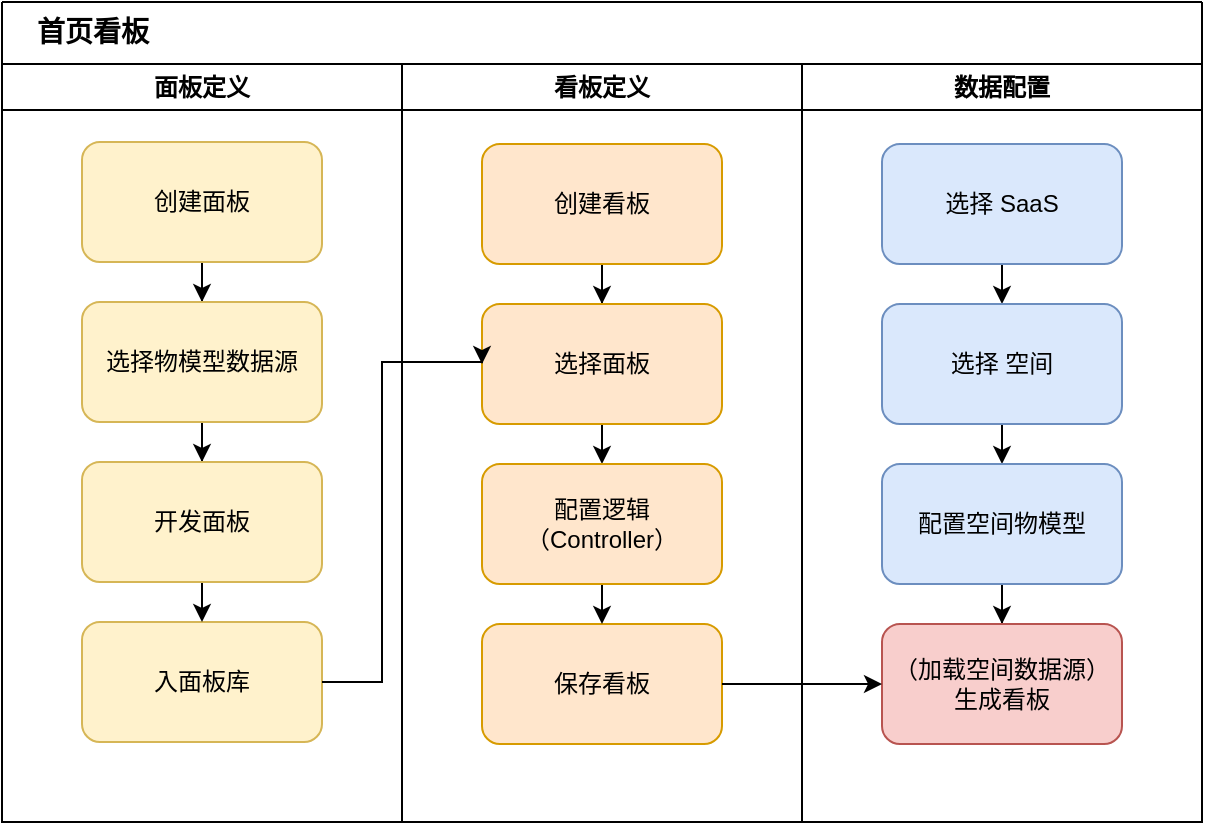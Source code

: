 <mxfile version="24.8.4">
  <diagram name="第 1 页" id="TvVp-uYA8dFQylWaAkoy">
    <mxGraphModel dx="1021" dy="591" grid="1" gridSize="10" guides="1" tooltips="1" connect="1" arrows="1" fold="1" page="1" pageScale="1" pageWidth="827" pageHeight="1169" math="0" shadow="0">
      <root>
        <mxCell id="0" />
        <mxCell id="1" parent="0" />
        <mxCell id="nkj0s5-rF8sheBsWoZKw-13" value="" style="swimlane;startSize=0;" vertex="1" parent="1">
          <mxGeometry x="80" y="50" width="600" height="410" as="geometry" />
        </mxCell>
        <mxCell id="nkj0s5-rF8sheBsWoZKw-14" value="看板定义" style="swimlane;whiteSpace=wrap;html=1;" vertex="1" parent="nkj0s5-rF8sheBsWoZKw-13">
          <mxGeometry x="200" y="31" width="200" height="379" as="geometry" />
        </mxCell>
        <mxCell id="nkj0s5-rF8sheBsWoZKw-30" value="" style="edgeStyle=orthogonalEdgeStyle;rounded=0;orthogonalLoop=1;jettySize=auto;html=1;" edge="1" parent="nkj0s5-rF8sheBsWoZKw-14" source="nkj0s5-rF8sheBsWoZKw-23" target="nkj0s5-rF8sheBsWoZKw-29">
          <mxGeometry relative="1" as="geometry" />
        </mxCell>
        <mxCell id="nkj0s5-rF8sheBsWoZKw-23" value="创建看板" style="rounded=1;whiteSpace=wrap;html=1;fillColor=#ffe6cc;strokeColor=#d79b00;" vertex="1" parent="nkj0s5-rF8sheBsWoZKw-14">
          <mxGeometry x="40" y="40" width="120" height="60" as="geometry" />
        </mxCell>
        <mxCell id="nkj0s5-rF8sheBsWoZKw-24" value="保存看板" style="rounded=1;whiteSpace=wrap;html=1;fillColor=#ffe6cc;strokeColor=#d79b00;" vertex="1" parent="nkj0s5-rF8sheBsWoZKw-14">
          <mxGeometry x="40" y="280" width="120" height="60" as="geometry" />
        </mxCell>
        <mxCell id="nkj0s5-rF8sheBsWoZKw-33" style="edgeStyle=orthogonalEdgeStyle;rounded=0;orthogonalLoop=1;jettySize=auto;html=1;exitX=0.5;exitY=1;exitDx=0;exitDy=0;entryX=0.5;entryY=0;entryDx=0;entryDy=0;" edge="1" parent="nkj0s5-rF8sheBsWoZKw-14" source="nkj0s5-rF8sheBsWoZKw-29" target="nkj0s5-rF8sheBsWoZKw-32">
          <mxGeometry relative="1" as="geometry" />
        </mxCell>
        <mxCell id="nkj0s5-rF8sheBsWoZKw-29" value="选择面板" style="rounded=1;whiteSpace=wrap;html=1;fillColor=#ffe6cc;strokeColor=#d79b00;" vertex="1" parent="nkj0s5-rF8sheBsWoZKw-14">
          <mxGeometry x="40" y="120" width="120" height="60" as="geometry" />
        </mxCell>
        <mxCell id="nkj0s5-rF8sheBsWoZKw-34" style="edgeStyle=orthogonalEdgeStyle;rounded=0;orthogonalLoop=1;jettySize=auto;html=1;exitX=0.5;exitY=1;exitDx=0;exitDy=0;entryX=0.5;entryY=0;entryDx=0;entryDy=0;" edge="1" parent="nkj0s5-rF8sheBsWoZKw-14" source="nkj0s5-rF8sheBsWoZKw-32" target="nkj0s5-rF8sheBsWoZKw-24">
          <mxGeometry relative="1" as="geometry" />
        </mxCell>
        <mxCell id="nkj0s5-rF8sheBsWoZKw-32" value="配置逻辑（Controller）" style="rounded=1;whiteSpace=wrap;html=1;fillColor=#ffe6cc;strokeColor=#d79b00;" vertex="1" parent="nkj0s5-rF8sheBsWoZKw-14">
          <mxGeometry x="40" y="200" width="120" height="60" as="geometry" />
        </mxCell>
        <mxCell id="nkj0s5-rF8sheBsWoZKw-15" value="数据配置" style="swimlane;whiteSpace=wrap;html=1;" vertex="1" parent="nkj0s5-rF8sheBsWoZKw-13">
          <mxGeometry x="400" y="31" width="200" height="379" as="geometry" />
        </mxCell>
        <mxCell id="nkj0s5-rF8sheBsWoZKw-8" style="edgeStyle=orthogonalEdgeStyle;rounded=0;orthogonalLoop=1;jettySize=auto;html=1;exitX=0.5;exitY=1;exitDx=0;exitDy=0;entryX=0.5;entryY=0;entryDx=0;entryDy=0;" edge="1" parent="nkj0s5-rF8sheBsWoZKw-15" source="nkj0s5-rF8sheBsWoZKw-1" target="nkj0s5-rF8sheBsWoZKw-2">
          <mxGeometry relative="1" as="geometry" />
        </mxCell>
        <mxCell id="nkj0s5-rF8sheBsWoZKw-1" value="选择 SaaS" style="rounded=1;whiteSpace=wrap;html=1;fillColor=#dae8fc;strokeColor=#6c8ebf;" vertex="1" parent="nkj0s5-rF8sheBsWoZKw-15">
          <mxGeometry x="40" y="40" width="120" height="60" as="geometry" />
        </mxCell>
        <mxCell id="nkj0s5-rF8sheBsWoZKw-9" style="edgeStyle=orthogonalEdgeStyle;rounded=0;orthogonalLoop=1;jettySize=auto;html=1;exitX=0.5;exitY=1;exitDx=0;exitDy=0;entryX=0.5;entryY=0;entryDx=0;entryDy=0;" edge="1" parent="nkj0s5-rF8sheBsWoZKw-15" source="nkj0s5-rF8sheBsWoZKw-2">
          <mxGeometry relative="1" as="geometry">
            <mxPoint x="100" y="200" as="targetPoint" />
          </mxGeometry>
        </mxCell>
        <mxCell id="nkj0s5-rF8sheBsWoZKw-2" value="选择 空间" style="rounded=1;whiteSpace=wrap;html=1;fillColor=#dae8fc;strokeColor=#6c8ebf;" vertex="1" parent="nkj0s5-rF8sheBsWoZKw-15">
          <mxGeometry x="40" y="120" width="120" height="60" as="geometry" />
        </mxCell>
        <mxCell id="nkj0s5-rF8sheBsWoZKw-26" value="" style="edgeStyle=orthogonalEdgeStyle;rounded=0;orthogonalLoop=1;jettySize=auto;html=1;" edge="1" parent="nkj0s5-rF8sheBsWoZKw-15" source="nkj0s5-rF8sheBsWoZKw-6" target="nkj0s5-rF8sheBsWoZKw-25">
          <mxGeometry relative="1" as="geometry" />
        </mxCell>
        <mxCell id="nkj0s5-rF8sheBsWoZKw-6" value="配置空间物模型" style="rounded=1;whiteSpace=wrap;html=1;fillColor=#dae8fc;strokeColor=#6c8ebf;" vertex="1" parent="nkj0s5-rF8sheBsWoZKw-15">
          <mxGeometry x="40" y="200" width="120" height="60" as="geometry" />
        </mxCell>
        <mxCell id="nkj0s5-rF8sheBsWoZKw-25" value="（加载空间数据源）&lt;div&gt;生成看板&lt;/div&gt;" style="rounded=1;whiteSpace=wrap;html=1;fillColor=#f8cecc;strokeColor=#b85450;" vertex="1" parent="nkj0s5-rF8sheBsWoZKw-15">
          <mxGeometry x="40" y="280" width="120" height="60" as="geometry" />
        </mxCell>
        <mxCell id="nkj0s5-rF8sheBsWoZKw-16" value="&lt;font style=&quot;font-size: 14px;&quot;&gt;&lt;b&gt;首页看板&lt;/b&gt;&lt;/font&gt;" style="text;html=1;align=center;verticalAlign=middle;resizable=0;points=[];autosize=1;strokeColor=none;fillColor=none;" vertex="1" parent="nkj0s5-rF8sheBsWoZKw-13">
          <mxGeometry x="5" width="80" height="30" as="geometry" />
        </mxCell>
        <mxCell id="nkj0s5-rF8sheBsWoZKw-42" style="edgeStyle=orthogonalEdgeStyle;rounded=0;orthogonalLoop=1;jettySize=auto;html=1;exitX=1;exitY=0.5;exitDx=0;exitDy=0;" edge="1" parent="nkj0s5-rF8sheBsWoZKw-13" source="nkj0s5-rF8sheBsWoZKw-24" target="nkj0s5-rF8sheBsWoZKw-25">
          <mxGeometry relative="1" as="geometry" />
        </mxCell>
        <mxCell id="nkj0s5-rF8sheBsWoZKw-22" value="面板定义" style="swimlane;whiteSpace=wrap;html=1;" vertex="1" parent="1">
          <mxGeometry x="80" y="81" width="200" height="379" as="geometry" />
        </mxCell>
        <mxCell id="nkj0s5-rF8sheBsWoZKw-38" value="" style="edgeStyle=orthogonalEdgeStyle;rounded=0;orthogonalLoop=1;jettySize=auto;html=1;" edge="1" parent="nkj0s5-rF8sheBsWoZKw-22" source="nkj0s5-rF8sheBsWoZKw-19" target="nkj0s5-rF8sheBsWoZKw-37">
          <mxGeometry relative="1" as="geometry" />
        </mxCell>
        <mxCell id="nkj0s5-rF8sheBsWoZKw-19" value="创建面板" style="rounded=1;whiteSpace=wrap;html=1;fillColor=#fff2cc;strokeColor=#d6b656;" vertex="1" parent="nkj0s5-rF8sheBsWoZKw-22">
          <mxGeometry x="40" y="39" width="120" height="60" as="geometry" />
        </mxCell>
        <mxCell id="nkj0s5-rF8sheBsWoZKw-18" value="入面板库" style="rounded=1;whiteSpace=wrap;html=1;fillColor=#fff2cc;strokeColor=#d6b656;" vertex="1" parent="nkj0s5-rF8sheBsWoZKw-22">
          <mxGeometry x="40" y="279" width="120" height="60" as="geometry" />
        </mxCell>
        <mxCell id="nkj0s5-rF8sheBsWoZKw-40" value="" style="edgeStyle=orthogonalEdgeStyle;rounded=0;orthogonalLoop=1;jettySize=auto;html=1;" edge="1" parent="nkj0s5-rF8sheBsWoZKw-22" source="nkj0s5-rF8sheBsWoZKw-37" target="nkj0s5-rF8sheBsWoZKw-39">
          <mxGeometry relative="1" as="geometry" />
        </mxCell>
        <mxCell id="nkj0s5-rF8sheBsWoZKw-37" value="选择物模型数据源" style="rounded=1;whiteSpace=wrap;html=1;fillColor=#fff2cc;strokeColor=#d6b656;" vertex="1" parent="nkj0s5-rF8sheBsWoZKw-22">
          <mxGeometry x="40" y="119" width="120" height="60" as="geometry" />
        </mxCell>
        <mxCell id="nkj0s5-rF8sheBsWoZKw-41" style="edgeStyle=orthogonalEdgeStyle;rounded=0;orthogonalLoop=1;jettySize=auto;html=1;exitX=0.5;exitY=1;exitDx=0;exitDy=0;entryX=0.5;entryY=0;entryDx=0;entryDy=0;" edge="1" parent="nkj0s5-rF8sheBsWoZKw-22" source="nkj0s5-rF8sheBsWoZKw-39" target="nkj0s5-rF8sheBsWoZKw-18">
          <mxGeometry relative="1" as="geometry" />
        </mxCell>
        <mxCell id="nkj0s5-rF8sheBsWoZKw-39" value="开发面板" style="rounded=1;whiteSpace=wrap;html=1;fillColor=#fff2cc;strokeColor=#d6b656;" vertex="1" parent="nkj0s5-rF8sheBsWoZKw-22">
          <mxGeometry x="40" y="199" width="120" height="60" as="geometry" />
        </mxCell>
        <mxCell id="nkj0s5-rF8sheBsWoZKw-35" style="edgeStyle=orthogonalEdgeStyle;rounded=0;orthogonalLoop=1;jettySize=auto;html=1;exitX=1;exitY=0.5;exitDx=0;exitDy=0;entryX=0;entryY=0.5;entryDx=0;entryDy=0;" edge="1" parent="1" source="nkj0s5-rF8sheBsWoZKw-18" target="nkj0s5-rF8sheBsWoZKw-29">
          <mxGeometry relative="1" as="geometry">
            <Array as="points">
              <mxPoint x="270" y="390" />
              <mxPoint x="270" y="230" />
            </Array>
          </mxGeometry>
        </mxCell>
      </root>
    </mxGraphModel>
  </diagram>
</mxfile>

